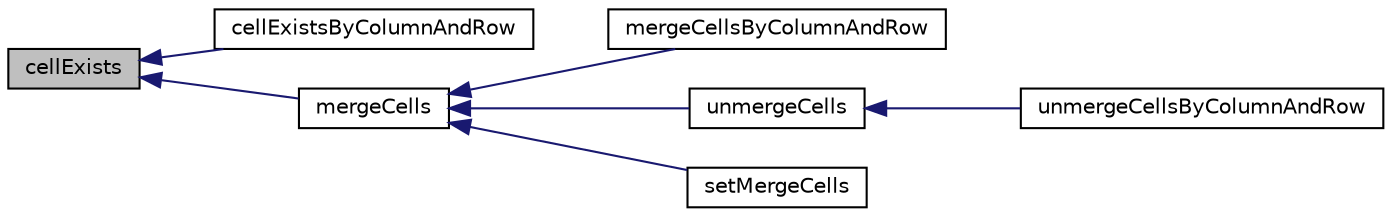 digraph "cellExists"
{
  edge [fontname="Helvetica",fontsize="10",labelfontname="Helvetica",labelfontsize="10"];
  node [fontname="Helvetica",fontsize="10",shape=record];
  rankdir="LR";
  Node61 [label="cellExists",height=0.2,width=0.4,color="black", fillcolor="grey75", style="filled", fontcolor="black"];
  Node61 -> Node62 [dir="back",color="midnightblue",fontsize="10",style="solid",fontname="Helvetica"];
  Node62 [label="cellExistsByColumnAndRow",height=0.2,width=0.4,color="black", fillcolor="white", style="filled",URL="$class_p_h_p_excel___worksheet.html#ab5d602a7afd37d830605d2cdcbb31c6e"];
  Node61 -> Node63 [dir="back",color="midnightblue",fontsize="10",style="solid",fontname="Helvetica"];
  Node63 [label="mergeCells",height=0.2,width=0.4,color="black", fillcolor="white", style="filled",URL="$class_p_h_p_excel___worksheet.html#a08bbfbc911e898c20131208dc4645c38"];
  Node63 -> Node64 [dir="back",color="midnightblue",fontsize="10",style="solid",fontname="Helvetica"];
  Node64 [label="mergeCellsByColumnAndRow",height=0.2,width=0.4,color="black", fillcolor="white", style="filled",URL="$class_p_h_p_excel___worksheet.html#a63e4cc2bb9f697802128fd684a34eed8"];
  Node63 -> Node65 [dir="back",color="midnightblue",fontsize="10",style="solid",fontname="Helvetica"];
  Node65 [label="unmergeCells",height=0.2,width=0.4,color="black", fillcolor="white", style="filled",URL="$class_p_h_p_excel___worksheet.html#a5f1803a22bad347a685d80f32e295870"];
  Node65 -> Node66 [dir="back",color="midnightblue",fontsize="10",style="solid",fontname="Helvetica"];
  Node66 [label="unmergeCellsByColumnAndRow",height=0.2,width=0.4,color="black", fillcolor="white", style="filled",URL="$class_p_h_p_excel___worksheet.html#a2cfb3e9c77cb57f1356b7ccf990bbc04"];
  Node63 -> Node67 [dir="back",color="midnightblue",fontsize="10",style="solid",fontname="Helvetica"];
  Node67 [label="setMergeCells",height=0.2,width=0.4,color="black", fillcolor="white", style="filled",URL="$class_p_h_p_excel___worksheet.html#a1200ac914342cbb328c96ad1f21d211a"];
}
